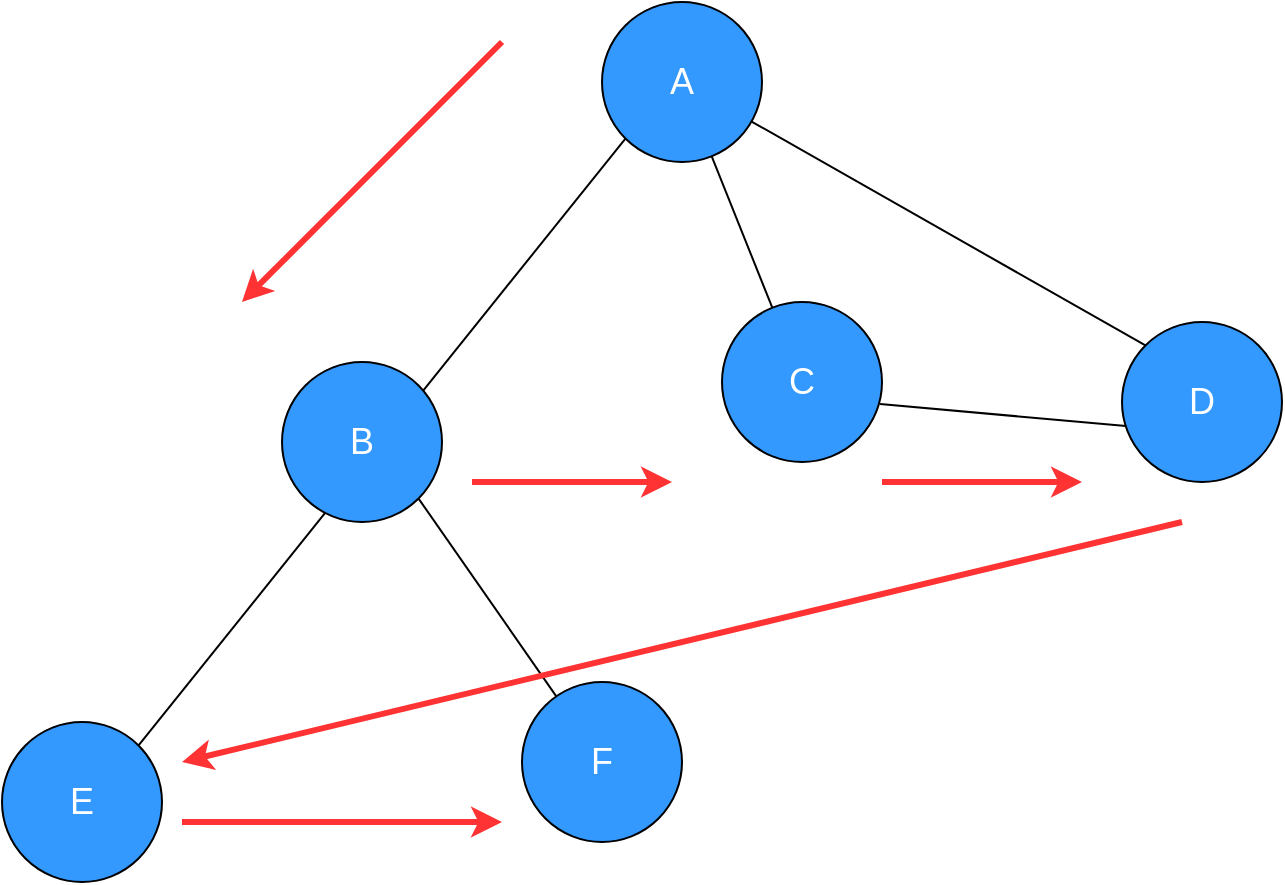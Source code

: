 <mxfile version="14.2.9" type="device" pages="3"><diagram id="Tm5MQaegq50Xwy27zH4X" name="广度优先"><mxGraphModel dx="1329" dy="763" grid="1" gridSize="10" guides="1" tooltips="1" connect="1" arrows="1" fold="1" page="1" pageScale="1" pageWidth="1169" pageHeight="827" math="0" shadow="0"><root><mxCell id="0"/><mxCell id="1" parent="0"/><mxCell id="dWkHU14tiTgzov44SnD6-10" value="" style="endArrow=none;html=1;fontSize=18;fontColor=#FFFFFF;entryX=0;entryY=1;entryDx=0;entryDy=0;exitX=1;exitY=0;exitDx=0;exitDy=0;" parent="1" source="dWkHU14tiTgzov44SnD6-6" target="dWkHU14tiTgzov44SnD6-1" edge="1"><mxGeometry width="50" height="50" relative="1" as="geometry"><mxPoint x="460" y="320" as="sourcePoint"/><mxPoint x="510" y="270" as="targetPoint"/></mxGeometry></mxCell><mxCell id="dWkHU14tiTgzov44SnD6-1" value="A" style="ellipse;whiteSpace=wrap;html=1;aspect=fixed;fontSize=18;fontColor=#FFFFFF;fillColor=#3399FF;" parent="1" vertex="1"><mxGeometry x="560" y="150" width="80" height="80" as="geometry"/></mxCell><mxCell id="dWkHU14tiTgzov44SnD6-2" value="B" style="ellipse;whiteSpace=wrap;html=1;aspect=fixed;fontSize=18;fontColor=#FFFFFF;fillColor=#3399FF;" parent="1" vertex="1"><mxGeometry x="400" y="330" width="80" height="80" as="geometry"/></mxCell><mxCell id="dWkHU14tiTgzov44SnD6-3" value="C" style="ellipse;whiteSpace=wrap;html=1;aspect=fixed;fontSize=18;fontColor=#FFFFFF;fillColor=#3399FF;" parent="1" vertex="1"><mxGeometry x="620" y="300" width="80" height="80" as="geometry"/></mxCell><mxCell id="dWkHU14tiTgzov44SnD6-4" value="D" style="ellipse;whiteSpace=wrap;html=1;aspect=fixed;fontSize=18;fontColor=#FFFFFF;fillColor=#3399FF;" parent="1" vertex="1"><mxGeometry x="820" y="310" width="80" height="80" as="geometry"/></mxCell><mxCell id="dWkHU14tiTgzov44SnD6-6" value="E" style="ellipse;whiteSpace=wrap;html=1;aspect=fixed;fontSize=18;fontColor=#FFFFFF;fillColor=#3399FF;" parent="1" vertex="1"><mxGeometry x="260" y="510" width="80" height="80" as="geometry"/></mxCell><mxCell id="dWkHU14tiTgzov44SnD6-7" value="F" style="ellipse;whiteSpace=wrap;html=1;aspect=fixed;fontSize=18;fontColor=#FFFFFF;fillColor=#3399FF;" parent="1" vertex="1"><mxGeometry x="520" y="490" width="80" height="80" as="geometry"/></mxCell><mxCell id="dWkHU14tiTgzov44SnD6-11" value="" style="endArrow=none;html=1;fontSize=18;fontColor=#FFFFFF;entryX=1;entryY=1;entryDx=0;entryDy=0;" parent="1" source="dWkHU14tiTgzov44SnD6-7" target="dWkHU14tiTgzov44SnD6-2" edge="1"><mxGeometry width="50" height="50" relative="1" as="geometry"><mxPoint x="540" y="470" as="sourcePoint"/><mxPoint x="590" y="420" as="targetPoint"/></mxGeometry></mxCell><mxCell id="dWkHU14tiTgzov44SnD6-12" value="" style="endArrow=none;html=1;fontSize=18;fontColor=#FFFFFF;exitX=0;exitY=0;exitDx=0;exitDy=0;" parent="1" source="dWkHU14tiTgzov44SnD6-4" target="dWkHU14tiTgzov44SnD6-1" edge="1"><mxGeometry width="50" height="50" relative="1" as="geometry"><mxPoint x="850" y="310" as="sourcePoint"/><mxPoint x="900" y="260" as="targetPoint"/></mxGeometry></mxCell><mxCell id="dWkHU14tiTgzov44SnD6-13" value="" style="endArrow=none;html=1;fontSize=18;fontColor=#FFFFFF;entryX=0.025;entryY=0.65;entryDx=0;entryDy=0;entryPerimeter=0;exitX=0.988;exitY=0.638;exitDx=0;exitDy=0;exitPerimeter=0;" parent="1" source="dWkHU14tiTgzov44SnD6-3" target="dWkHU14tiTgzov44SnD6-4" edge="1"><mxGeometry width="50" height="50" relative="1" as="geometry"><mxPoint x="770" y="410" as="sourcePoint"/><mxPoint x="820" y="360" as="targetPoint"/></mxGeometry></mxCell><mxCell id="dWkHU14tiTgzov44SnD6-14" value="" style="endArrow=none;html=1;fontSize=18;fontColor=#FFFFFF;" parent="1" source="dWkHU14tiTgzov44SnD6-3" target="dWkHU14tiTgzov44SnD6-1" edge="1"><mxGeometry width="50" height="50" relative="1" as="geometry"><mxPoint x="660" y="310" as="sourcePoint"/><mxPoint x="710" y="260" as="targetPoint"/></mxGeometry></mxCell><mxCell id="dWkHU14tiTgzov44SnD6-15" value="" style="endArrow=classic;html=1;fontSize=18;fontColor=#FFFFFF;strokeWidth=3;strokeColor=#FF3333;" parent="1" edge="1"><mxGeometry width="50" height="50" relative="1" as="geometry"><mxPoint x="510" y="170" as="sourcePoint"/><mxPoint x="380" y="300" as="targetPoint"/></mxGeometry></mxCell><mxCell id="dWkHU14tiTgzov44SnD6-17" value="" style="endArrow=classic;html=1;strokeColor=#FF3333;strokeWidth=3;fontSize=18;fontColor=#FFFFFF;" parent="1" edge="1"><mxGeometry width="50" height="50" relative="1" as="geometry"><mxPoint x="850" y="410" as="sourcePoint"/><mxPoint x="350" y="530" as="targetPoint"/></mxGeometry></mxCell><mxCell id="dWkHU14tiTgzov44SnD6-18" value="" style="endArrow=classic;html=1;strokeColor=#FF3333;strokeWidth=3;fontSize=18;fontColor=#FFFFFF;" parent="1" edge="1"><mxGeometry width="50" height="50" relative="1" as="geometry"><mxPoint x="350" y="560" as="sourcePoint"/><mxPoint x="510" y="560" as="targetPoint"/></mxGeometry></mxCell><mxCell id="dWkHU14tiTgzov44SnD6-19" value="" style="endArrow=classic;html=1;strokeColor=#FF3333;strokeWidth=3;fontSize=18;fontColor=#FFFFFF;" parent="1" edge="1"><mxGeometry width="50" height="50" relative="1" as="geometry"><mxPoint x="495" y="390" as="sourcePoint"/><mxPoint x="595" y="390" as="targetPoint"/></mxGeometry></mxCell><mxCell id="dWkHU14tiTgzov44SnD6-20" value="" style="endArrow=classic;html=1;strokeColor=#FF3333;strokeWidth=3;fontSize=18;fontColor=#FFFFFF;" parent="1" edge="1"><mxGeometry width="50" height="50" relative="1" as="geometry"><mxPoint x="700" y="390" as="sourcePoint"/><mxPoint x="800" y="390" as="targetPoint"/><Array as="points"><mxPoint x="770" y="390"/></Array></mxGeometry></mxCell></root></mxGraphModel></diagram><diagram id="wL6aFoZkew7Ayf0mxg-q" name="深度优先"><mxGraphModel dx="1329" dy="763" grid="1" gridSize="10" guides="1" tooltips="1" connect="1" arrows="1" fold="1" page="1" pageScale="1" pageWidth="1169" pageHeight="827" math="0" shadow="0"><root><mxCell id="-p8LK2bn3RtDGn8E0Ivy-0"/><mxCell id="-p8LK2bn3RtDGn8E0Ivy-1" parent="-p8LK2bn3RtDGn8E0Ivy-0"/><mxCell id="vR7yiVy3viOV4Tyavs7y-0" value="" style="endArrow=none;html=1;fontSize=18;fontColor=#FFFFFF;entryX=0;entryY=1;entryDx=0;entryDy=0;exitX=1;exitY=0;exitDx=0;exitDy=0;" parent="-p8LK2bn3RtDGn8E0Ivy-1" source="vR7yiVy3viOV4Tyavs7y-5" target="vR7yiVy3viOV4Tyavs7y-1" edge="1"><mxGeometry width="50" height="50" relative="1" as="geometry"><mxPoint x="460" y="320" as="sourcePoint"/><mxPoint x="510" y="270" as="targetPoint"/></mxGeometry></mxCell><mxCell id="vR7yiVy3viOV4Tyavs7y-1" value="A" style="ellipse;whiteSpace=wrap;html=1;aspect=fixed;fontSize=18;fontColor=#FFFFFF;fillColor=#3399FF;" parent="-p8LK2bn3RtDGn8E0Ivy-1" vertex="1"><mxGeometry x="560" y="150" width="80" height="80" as="geometry"/></mxCell><mxCell id="vR7yiVy3viOV4Tyavs7y-2" value="B" style="ellipse;whiteSpace=wrap;html=1;aspect=fixed;fontSize=18;fontColor=#FFFFFF;fillColor=#3399FF;" parent="-p8LK2bn3RtDGn8E0Ivy-1" vertex="1"><mxGeometry x="400" y="320" width="80" height="80" as="geometry"/></mxCell><mxCell id="vR7yiVy3viOV4Tyavs7y-3" value="C" style="ellipse;whiteSpace=wrap;html=1;aspect=fixed;fontSize=18;fontColor=#FFFFFF;fillColor=#3399FF;" parent="-p8LK2bn3RtDGn8E0Ivy-1" vertex="1"><mxGeometry x="650" y="300" width="80" height="80" as="geometry"/></mxCell><mxCell id="vR7yiVy3viOV4Tyavs7y-4" value="D" style="ellipse;whiteSpace=wrap;html=1;aspect=fixed;fontSize=18;fontColor=#FFFFFF;fillColor=#3399FF;" parent="-p8LK2bn3RtDGn8E0Ivy-1" vertex="1"><mxGeometry x="860" y="300" width="80" height="80" as="geometry"/></mxCell><mxCell id="vR7yiVy3viOV4Tyavs7y-5" value="E" style="ellipse;whiteSpace=wrap;html=1;aspect=fixed;fontSize=18;fontColor=#FFFFFF;fillColor=#3399FF;" parent="-p8LK2bn3RtDGn8E0Ivy-1" vertex="1"><mxGeometry x="270" y="480" width="80" height="80" as="geometry"/></mxCell><mxCell id="vR7yiVy3viOV4Tyavs7y-6" value="F" style="ellipse;whiteSpace=wrap;html=1;aspect=fixed;fontSize=18;fontColor=#FFFFFF;fillColor=#3399FF;" parent="-p8LK2bn3RtDGn8E0Ivy-1" vertex="1"><mxGeometry x="520" y="480" width="80" height="80" as="geometry"/></mxCell><mxCell id="vR7yiVy3viOV4Tyavs7y-7" value="" style="endArrow=none;html=1;fontSize=18;fontColor=#FFFFFF;entryX=1;entryY=1;entryDx=0;entryDy=0;" parent="-p8LK2bn3RtDGn8E0Ivy-1" source="vR7yiVy3viOV4Tyavs7y-6" target="vR7yiVy3viOV4Tyavs7y-2" edge="1"><mxGeometry width="50" height="50" relative="1" as="geometry"><mxPoint x="540" y="470" as="sourcePoint"/><mxPoint x="590" y="420" as="targetPoint"/></mxGeometry></mxCell><mxCell id="vR7yiVy3viOV4Tyavs7y-8" value="" style="endArrow=none;html=1;fontSize=18;fontColor=#FFFFFF;exitX=0;exitY=0;exitDx=0;exitDy=0;" parent="-p8LK2bn3RtDGn8E0Ivy-1" source="vR7yiVy3viOV4Tyavs7y-4" target="vR7yiVy3viOV4Tyavs7y-1" edge="1"><mxGeometry width="50" height="50" relative="1" as="geometry"><mxPoint x="850" y="310" as="sourcePoint"/><mxPoint x="900" y="260" as="targetPoint"/></mxGeometry></mxCell><mxCell id="vR7yiVy3viOV4Tyavs7y-9" value="" style="endArrow=none;html=1;fontSize=18;fontColor=#FFFFFF;entryX=0.025;entryY=0.65;entryDx=0;entryDy=0;entryPerimeter=0;exitX=0.988;exitY=0.638;exitDx=0;exitDy=0;exitPerimeter=0;" parent="-p8LK2bn3RtDGn8E0Ivy-1" source="vR7yiVy3viOV4Tyavs7y-3" target="vR7yiVy3viOV4Tyavs7y-4" edge="1"><mxGeometry width="50" height="50" relative="1" as="geometry"><mxPoint x="770" y="410" as="sourcePoint"/><mxPoint x="820" y="360" as="targetPoint"/></mxGeometry></mxCell><mxCell id="vR7yiVy3viOV4Tyavs7y-10" value="" style="endArrow=none;html=1;fontSize=18;fontColor=#FFFFFF;" parent="-p8LK2bn3RtDGn8E0Ivy-1" source="vR7yiVy3viOV4Tyavs7y-3" target="vR7yiVy3viOV4Tyavs7y-1" edge="1"><mxGeometry width="50" height="50" relative="1" as="geometry"><mxPoint x="660" y="310" as="sourcePoint"/><mxPoint x="710" y="260" as="targetPoint"/></mxGeometry></mxCell><mxCell id="IlU816eYwZogRfxJy7cO-0" value="" style="endArrow=classic;html=1;strokeColor=#FF3333;strokeWidth=3;fontSize=18;fontColor=#FFFFFF;" parent="-p8LK2bn3RtDGn8E0Ivy-1" edge="1"><mxGeometry width="50" height="50" relative="1" as="geometry"><mxPoint x="530" y="190" as="sourcePoint"/><mxPoint x="440" y="280" as="targetPoint"/></mxGeometry></mxCell><mxCell id="IlU816eYwZogRfxJy7cO-4" value="" style="endArrow=classic;html=1;strokeColor=#FF3333;strokeWidth=3;fontSize=18;fontColor=#FFFFFF;" parent="-p8LK2bn3RtDGn8E0Ivy-1" edge="1"><mxGeometry width="50" height="50" relative="1" as="geometry"><mxPoint x="380" y="360" as="sourcePoint"/><mxPoint x="300" y="450" as="targetPoint"/></mxGeometry></mxCell><mxCell id="VVweQB8nlOCy8Mx81TCH-0" value="" style="endArrow=classic;html=1;strokeColor=#FF3333;strokeWidth=3;fontSize=18;fontColor=#FFFFFF;" parent="-p8LK2bn3RtDGn8E0Ivy-1" edge="1"><mxGeometry width="50" height="50" relative="1" as="geometry"><mxPoint x="370" y="560" as="sourcePoint"/><mxPoint x="510" y="560" as="targetPoint"/></mxGeometry></mxCell><mxCell id="VVweQB8nlOCy8Mx81TCH-1" value="" style="endArrow=classic;html=1;strokeColor=#FF3333;strokeWidth=3;fontSize=18;fontColor=#FFFFFF;" parent="-p8LK2bn3RtDGn8E0Ivy-1" edge="1"><mxGeometry width="50" height="50" relative="1" as="geometry"><mxPoint x="600" y="480" as="sourcePoint"/><mxPoint x="670" y="410" as="targetPoint"/></mxGeometry></mxCell><mxCell id="VVweQB8nlOCy8Mx81TCH-2" value="" style="endArrow=classic;html=1;strokeColor=#FF3333;strokeWidth=3;fontSize=18;fontColor=#FFFFFF;" parent="-p8LK2bn3RtDGn8E0Ivy-1" edge="1"><mxGeometry width="50" height="50" relative="1" as="geometry"><mxPoint x="730" y="400" as="sourcePoint"/><mxPoint x="840" y="400" as="targetPoint"/></mxGeometry></mxCell></root></mxGraphModel></diagram><diagram id="4lRXcbkIu8DAZgrHY9YN" name="广度优先与队列"><mxGraphModel dx="1329" dy="763" grid="1" gridSize="10" guides="1" tooltips="1" connect="1" arrows="1" fold="1" page="1" pageScale="1" pageWidth="1169" pageHeight="827" math="0" shadow="0"><root><mxCell id="b0omAztTFhGVyAviDjG0-0"/><mxCell id="b0omAztTFhGVyAviDjG0-1" parent="b0omAztTFhGVyAviDjG0-0"/><mxCell id="RklQIvoAXMmvDrKJY81E-0" value="" style="endArrow=none;html=1;fontSize=18;fontColor=#FFFFFF;entryX=0;entryY=1;entryDx=0;entryDy=0;exitX=1;exitY=0;exitDx=0;exitDy=0;" parent="b0omAztTFhGVyAviDjG0-1" source="RklQIvoAXMmvDrKJY81E-5" target="RklQIvoAXMmvDrKJY81E-1" edge="1"><mxGeometry width="50" height="50" relative="1" as="geometry"><mxPoint x="460" y="320" as="sourcePoint"/><mxPoint x="510" y="270" as="targetPoint"/></mxGeometry></mxCell><mxCell id="RklQIvoAXMmvDrKJY81E-1" value="A" style="ellipse;whiteSpace=wrap;html=1;aspect=fixed;fontSize=18;fontColor=#FFFFFF;fillColor=#3399FF;" parent="b0omAztTFhGVyAviDjG0-1" vertex="1"><mxGeometry x="560" y="150" width="80" height="80" as="geometry"/></mxCell><mxCell id="RklQIvoAXMmvDrKJY81E-2" value="B" style="ellipse;whiteSpace=wrap;html=1;aspect=fixed;fontSize=18;fontColor=#FFFFFF;fillColor=#3399FF;" parent="b0omAztTFhGVyAviDjG0-1" vertex="1"><mxGeometry x="400" y="320" width="80" height="80" as="geometry"/></mxCell><mxCell id="RklQIvoAXMmvDrKJY81E-3" value="C" style="ellipse;whiteSpace=wrap;html=1;aspect=fixed;fontSize=18;fontColor=#FFFFFF;fillColor=#3399FF;" parent="b0omAztTFhGVyAviDjG0-1" vertex="1"><mxGeometry x="650" y="300" width="80" height="80" as="geometry"/></mxCell><mxCell id="RklQIvoAXMmvDrKJY81E-4" value="D" style="ellipse;whiteSpace=wrap;html=1;aspect=fixed;fontSize=18;fontColor=#FFFFFF;fillColor=#3399FF;" parent="b0omAztTFhGVyAviDjG0-1" vertex="1"><mxGeometry x="860" y="300" width="80" height="80" as="geometry"/></mxCell><mxCell id="RklQIvoAXMmvDrKJY81E-5" value="E" style="ellipse;whiteSpace=wrap;html=1;aspect=fixed;fontSize=18;fontColor=#FFFFFF;fillColor=#3399FF;" parent="b0omAztTFhGVyAviDjG0-1" vertex="1"><mxGeometry x="270" y="480" width="80" height="80" as="geometry"/></mxCell><mxCell id="RklQIvoAXMmvDrKJY81E-6" value="F" style="ellipse;whiteSpace=wrap;html=1;aspect=fixed;fontSize=18;fontColor=#FFFFFF;fillColor=#3399FF;" parent="b0omAztTFhGVyAviDjG0-1" vertex="1"><mxGeometry x="520" y="480" width="80" height="80" as="geometry"/></mxCell><mxCell id="RklQIvoAXMmvDrKJY81E-7" value="" style="endArrow=none;html=1;fontSize=18;fontColor=#FFFFFF;entryX=1;entryY=1;entryDx=0;entryDy=0;" parent="b0omAztTFhGVyAviDjG0-1" source="RklQIvoAXMmvDrKJY81E-6" target="RklQIvoAXMmvDrKJY81E-2" edge="1"><mxGeometry width="50" height="50" relative="1" as="geometry"><mxPoint x="540" y="470" as="sourcePoint"/><mxPoint x="590" y="420" as="targetPoint"/></mxGeometry></mxCell><mxCell id="RklQIvoAXMmvDrKJY81E-8" value="" style="endArrow=none;html=1;fontSize=18;fontColor=#FFFFFF;exitX=0;exitY=0;exitDx=0;exitDy=0;" parent="b0omAztTFhGVyAviDjG0-1" source="RklQIvoAXMmvDrKJY81E-4" target="RklQIvoAXMmvDrKJY81E-1" edge="1"><mxGeometry width="50" height="50" relative="1" as="geometry"><mxPoint x="850" y="310" as="sourcePoint"/><mxPoint x="900" y="260" as="targetPoint"/></mxGeometry></mxCell><mxCell id="RklQIvoAXMmvDrKJY81E-9" value="" style="endArrow=none;html=1;fontSize=18;fontColor=#FFFFFF;entryX=0.025;entryY=0.65;entryDx=0;entryDy=0;entryPerimeter=0;exitX=0.988;exitY=0.638;exitDx=0;exitDy=0;exitPerimeter=0;" parent="b0omAztTFhGVyAviDjG0-1" source="RklQIvoAXMmvDrKJY81E-3" target="RklQIvoAXMmvDrKJY81E-4" edge="1"><mxGeometry width="50" height="50" relative="1" as="geometry"><mxPoint x="770" y="410" as="sourcePoint"/><mxPoint x="820" y="360" as="targetPoint"/></mxGeometry></mxCell><mxCell id="RklQIvoAXMmvDrKJY81E-10" value="" style="endArrow=none;html=1;fontSize=18;fontColor=#FFFFFF;" parent="b0omAztTFhGVyAviDjG0-1" source="RklQIvoAXMmvDrKJY81E-3" target="RklQIvoAXMmvDrKJY81E-1" edge="1"><mxGeometry width="50" height="50" relative="1" as="geometry"><mxPoint x="660" y="310" as="sourcePoint"/><mxPoint x="710" y="260" as="targetPoint"/></mxGeometry></mxCell><mxCell id="RklQIvoAXMmvDrKJY81E-16" value="" style="shape=table;html=1;whiteSpace=wrap;startSize=0;container=1;collapsible=0;childLayout=tableLayout;fontSize=18;" parent="b0omAztTFhGVyAviDjG0-1" vertex="1"><mxGeometry x="180" y="120" width="300" height="40" as="geometry"/></mxCell><mxCell id="RklQIvoAXMmvDrKJY81E-17" value="" style="shape=partialRectangle;html=1;whiteSpace=wrap;collapsible=0;dropTarget=0;pointerEvents=0;fillColor=none;top=0;left=0;bottom=0;right=0;points=[[0,0.5],[1,0.5]];portConstraint=eastwest;fontSize=18;" parent="RklQIvoAXMmvDrKJY81E-16" vertex="1"><mxGeometry width="300" height="40" as="geometry"/></mxCell><mxCell id="RklQIvoAXMmvDrKJY81E-18" value="B" style="shape=partialRectangle;html=1;whiteSpace=wrap;connectable=0;overflow=hidden;fillColor=none;top=0;left=0;bottom=0;right=0;fontSize=18;" parent="RklQIvoAXMmvDrKJY81E-17" vertex="1"><mxGeometry width="60" height="40" as="geometry"/></mxCell><mxCell id="RklQIvoAXMmvDrKJY81E-19" value="C" style="shape=partialRectangle;html=1;whiteSpace=wrap;connectable=0;overflow=hidden;fillColor=none;top=0;left=0;bottom=0;right=0;fontSize=18;" parent="RklQIvoAXMmvDrKJY81E-17" vertex="1"><mxGeometry x="60" width="60" height="40" as="geometry"/></mxCell><mxCell id="RklQIvoAXMmvDrKJY81E-20" value="D" style="shape=partialRectangle;html=1;whiteSpace=wrap;connectable=0;overflow=hidden;fillColor=none;top=0;left=0;bottom=0;right=0;fontSize=18;" parent="RklQIvoAXMmvDrKJY81E-17" vertex="1"><mxGeometry x="120" width="60" height="40" as="geometry"/></mxCell><mxCell id="RklQIvoAXMmvDrKJY81E-21" value="F" style="shape=partialRectangle;html=1;whiteSpace=wrap;connectable=0;overflow=hidden;fillColor=none;top=0;left=0;bottom=0;right=0;fontSize=18;" parent="RklQIvoAXMmvDrKJY81E-17" vertex="1"><mxGeometry x="180" width="60" height="40" as="geometry"/></mxCell><mxCell id="RklQIvoAXMmvDrKJY81E-22" value="F" style="shape=partialRectangle;html=1;whiteSpace=wrap;connectable=0;overflow=hidden;fillColor=none;top=0;left=0;bottom=0;right=0;fontSize=18;" parent="RklQIvoAXMmvDrKJY81E-17" vertex="1"><mxGeometry x="240" width="60" height="40" as="geometry"/></mxCell><mxCell id="RklQIvoAXMmvDrKJY81E-24" value="A" style="text;html=1;strokeColor=none;fillColor=none;align=center;verticalAlign=middle;whiteSpace=wrap;rounded=0;fontSize=18;" parent="b0omAztTFhGVyAviDjG0-1" vertex="1"><mxGeometry x="110" y="130" width="40" height="20" as="geometry"/></mxCell><mxCell id="RklQIvoAXMmvDrKJY81E-26" value="" style="shape=flexArrow;endArrow=classic;html=1;fontSize=18;" parent="b0omAztTFhGVyAviDjG0-1" edge="1"><mxGeometry width="50" height="50" relative="1" as="geometry"><mxPoint x="420" y="80" as="sourcePoint"/><mxPoint x="270" y="80" as="targetPoint"/></mxGeometry></mxCell><mxCell id="RklQIvoAXMmvDrKJY81E-27" value="已经探索" style="text;html=1;strokeColor=none;fillColor=none;align=center;verticalAlign=middle;whiteSpace=wrap;rounded=0;fontSize=18;" parent="b0omAztTFhGVyAviDjG0-1" vertex="1"><mxGeometry x="90" y="170" width="80" height="20" as="geometry"/></mxCell><mxCell id="p-HNrSkzy9UIwKmuLOkb-0" value="&lt;font style=&quot;font-size: 18px&quot;&gt;A为已经探索&lt;br&gt;B、C、D已经发现&lt;br&gt;E、F未发现&lt;br&gt;&lt;/font&gt;" style="text;html=1;strokeColor=none;fillColor=none;align=center;verticalAlign=middle;whiteSpace=wrap;rounded=0;" vertex="1" parent="b0omAztTFhGVyAviDjG0-1"><mxGeometry x="830" y="480" width="260" height="120" as="geometry"/></mxCell></root></mxGraphModel></diagram></mxfile>